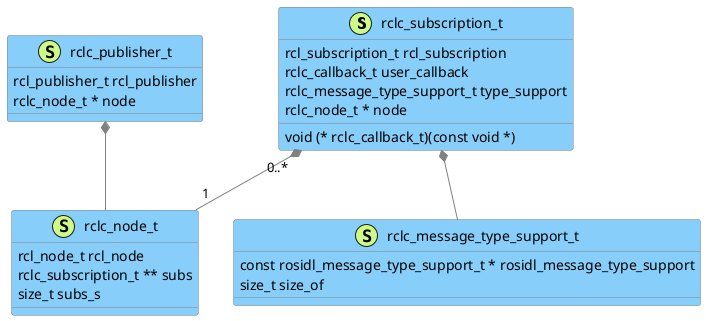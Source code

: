 @startuml rclc_code
skinparam {
  shadowing false
  arrowColor #Gray
  actorBorderColor #Gray
  componentBorderColor #Gray
  rectangleBorderColor #Gray
  noteBackgroundColor #ffffff
  noteBorderColor #Gray
  rectangleFontColor #ffffff
  rectangleStereotypeFontColor #ffffff
  sequence {
    arrowColor #Gray
    lifeLineBorderColor #Gray
    lifeLineBackgroundColor #Gray
  }
  class {
	  borderColor #Gray
    backgroundColor #87CEFA
  }
  participant {
    borderColor #Gray
    backgroundColor #87CEFA
  }
  entity {
    borderColor #Gray
    backgroundColor #87CEFA
  }
}
!define Struct (S,#CEFA87)

Class rclc_subscription_t <<Struct>> 
{
  rcl_subscription_t rcl_subscription
  rclc_callback_t user_callback
  rclc_message_type_support_t type_support
  rclc_node_t * node    
  void (* rclc_callback_t)(const void *)
}

Class rclc_publisher_t <<Struct>>
{
  rcl_publisher_t rcl_publisher
  rclc_node_t * node
}

Class rclc_node_t <<Struct>>
{
  rcl_node_t rcl_node
  rclc_subscription_t ** subs
  size_t subs_s
}

Class rclc_message_type_support_t <<Struct>>
{
  const rosidl_message_type_support_t * rosidl_message_type_support
  size_t size_of
}

rclc_subscription_t "0..*" *-- "1" rclc_node_t
rclc_publisher_t *-- rclc_node_t
rclc_subscription_t *-- rclc_message_type_support_t

@enduml

@startuml rclc_flows
skinparam {
  shadowing false
  arrowColor #Gray
  actorBorderColor #Gray
  componentBorderColor #Gray
  rectangleBorderColor #Gray
  noteBackgroundColor #ffffff
  noteBorderColor #Gray
  rectangleFontColor #ffffff
  rectangleStereotypeFontColor #ffffff
  sequence {
    arrowColor #Gray
    lifeLineBorderColor #Gray
    lifeLineBackgroundColor #Gray
  }
  class {
	  borderColor #Gray
    backgroundColor #85bbf0
  }
  participant {
    borderColor #Gray
    backgroundColor #85bbf0
  }
  entity {
    borderColor #Gray
    backgroundColor #85bbf0
  }
}
!define Struct (S,#CEFA87)

box "user code" #f2f2f2
  participant "User Application" as UA
end box
box "rclc" #ecfdd0
  participant rclc
  participant rclc_node
  participant rclc_publisher
  participant rclc_subscription
  participant rclc_message_type_support
end box
box "rcl" #f2f2f2
  participant rcl
  participant rcl_node
  participant rcl_publisher
  participant rcl_subscription
  participant rcl_wait_set
end box
box "rosidl_typesupport_c" #f2f2f2
  participant ts as "type_support" <<type>>
end box
autoactivate on
hide footbox

' Initialization
== Initialization ==
UA -> rclc: rclc_init
rclc -> rcl: init
rclc <-- rcl
UA <-- rclc

== Creation ==
!definelong CREATE(app, name)
create rclc_##name
UA -> rclc_##name: rclc_create_##name
create rcl_##name
rclc_##name -> rcl_##name
rclc_##name <-- rcl_##name
UA <-- rclc_##name: return rclc_##name
!enddefinelong

' Node creation
CREATE(UA, node)
' Publisher creation
CREATE(UA, publisher)
' Subscription creation
CREATE(UA, subscription)

' Type-support macro
create rclc_message_type_support
UA -> rclc_message_type_support: RCLC_GET_MSG_TYPE_SUPPORT(pkg, dir, msg)
create ts
rclc_message_type_support -> ts
rclc_message_type_support <-- ts
UA <-- rclc_message_type_support: return rclc_message_type_support

== Operate ==

' Publish
UA -> rclc_publisher: rclc_publish(ros_message)
rclc_publisher -> rcl_publisher: publish(ros_message)
rclc_publisher <-- rcl_publisher
UA <-- rclc_publisher

!definelong COMMON_SPIN()
rclc_node -> rcl_wait_set: wait(time)
rclc_node <-- rcl_wait_set

opt not timed out
loop subcriptions
rclc_node -> rclc_subscription: check_subscribtion
rclc_subscription -> rcl_subscription: take(ros_message)
rclc_subscription <-- rcl_subscription
UA <-- rclc_subscription: callback
end
end
!enddefinelong

' Spin
UA -> rclc_node: rclc_spin_node
create rcl_wait_set
rclc_node -> rcl_wait_set
rclc_node <-- rcl_wait_set
loop rcl_ok
COMMON_SPIN()  
end
UA <-- rclc_node


' Spin once
UA -> rclc_node: rclc_spin_node_once
create rcl_wait_set
rclc_node -> rcl_wait_set
rclc_node <-- rcl_wait_set
COMMON_SPIN()
UA <-- rclc_node



== Destruction ==

!definelong DESTROY(app, name)
app -> rclc_##name: rclc_destroy_##name
rclc_##name -> rcl_##name
rclc_##name <-- rcl_##name
destroy rcl_##name
app <-- rclc_##name
destroy rclc_##name
!enddefinelong

' Publisher destruction
DESTROY(UA, publisher)
' Subscription destruction
DESTROY(UA, subscription)
' Node destruction
DESTROY(UA, node)



@enduml
